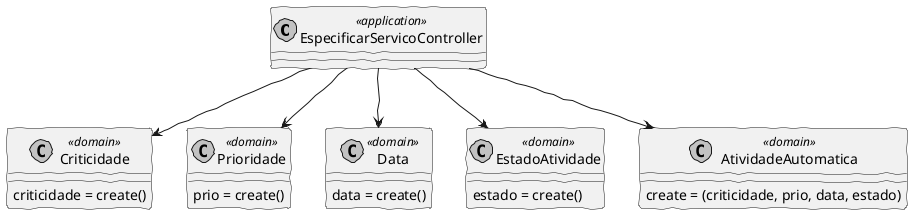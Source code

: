 @startuml
'http://plantuml.com/skinparam.html
skinparam handwritten true
skinparam monochrome true
skinparam packageStyle rect
skinparam defaultFontName FG Virgil
skinparam shadowing false

class EspecificarServicoController <<application>>
class "Criticidade" as Criticidade <<domain>>
class "Prioridade" as Prioridade <<domain>>
class "Data" as DataLimite <<domain>>
class "EstadoAtividade" as EstadoAtividade <<domain>>
class "AtividadeAutomatica" as AtividadeAutomatica <<domain>>


EspecificarServicoController --> Criticidade
EspecificarServicoController --> Prioridade
EspecificarServicoController --> DataLimite
EspecificarServicoController --> EstadoAtividade
EspecificarServicoController --> AtividadeAutomatica


Criticidade : criticidade = create()
Prioridade : prio = create()
DataLimite : data = create()
EstadoAtividade : estado = create()
AtividadeAutomatica : create = (criticidade, prio, data, estado)


@enduml

